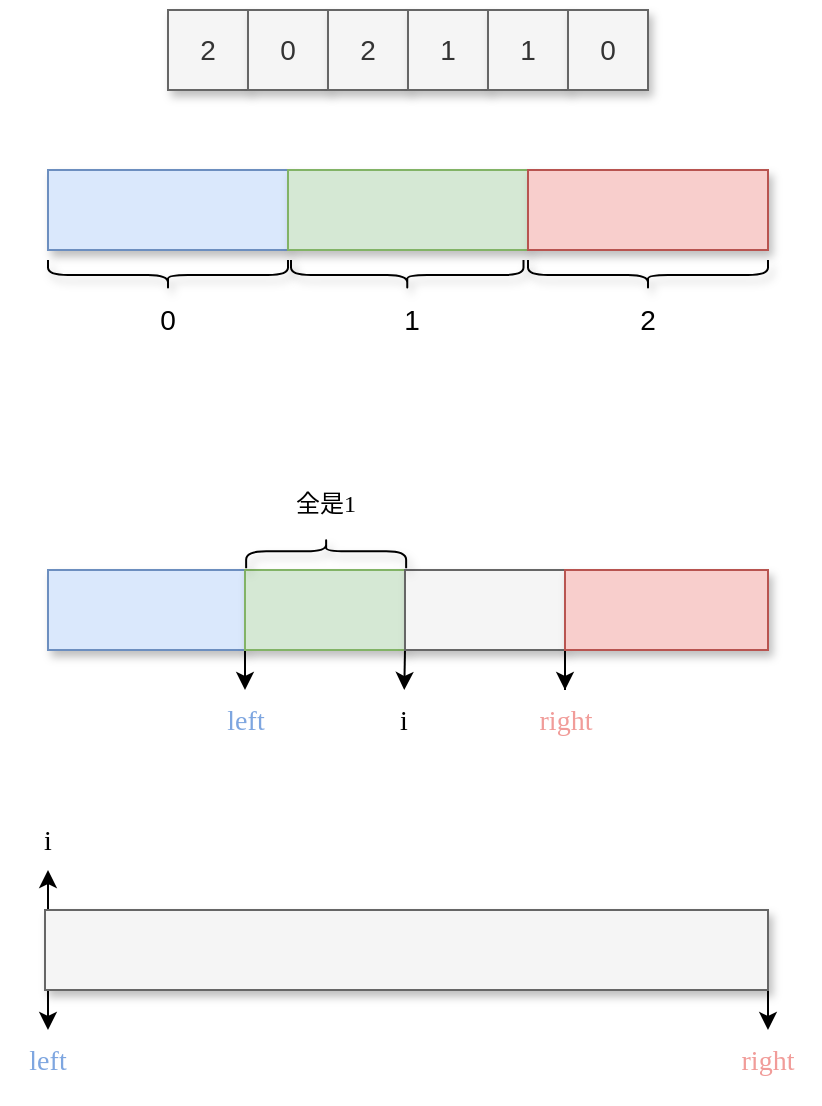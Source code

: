 <mxfile version="16.2.4" type="github">
  <diagram id="Fg8SL7LyGnLLIeBVljwq" name="第 1 页">
    <mxGraphModel dx="1301" dy="559" grid="1" gridSize="10" guides="1" tooltips="1" connect="1" arrows="1" fold="1" page="1" pageScale="1" pageWidth="827" pageHeight="1169" background="#ffffff" math="0" shadow="0">
      <root>
        <mxCell id="0" />
        <mxCell id="1" parent="0" />
        <mxCell id="L4z-0B9pBV4TiBmrwhth-16" value="" style="rounded=0;whiteSpace=wrap;html=1;shadow=1;fontSize=14;fillColor=#dae8fc;strokeColor=#6c8ebf;" vertex="1" parent="1">
          <mxGeometry x="220" y="520" width="98.5" height="40" as="geometry" />
        </mxCell>
        <mxCell id="L4z-0B9pBV4TiBmrwhth-31" style="edgeStyle=orthogonalEdgeStyle;rounded=0;orthogonalLoop=1;jettySize=auto;html=1;exitX=0;exitY=1;exitDx=0;exitDy=0;entryX=0.5;entryY=0;entryDx=0;entryDy=0;fontSize=14;" edge="1" parent="1" source="L4z-0B9pBV4TiBmrwhth-25" target="L4z-0B9pBV4TiBmrwhth-26">
          <mxGeometry relative="1" as="geometry" />
        </mxCell>
        <mxCell id="L4z-0B9pBV4TiBmrwhth-33" style="edgeStyle=orthogonalEdgeStyle;rounded=0;orthogonalLoop=1;jettySize=auto;html=1;exitX=1;exitY=1;exitDx=0;exitDy=0;entryX=0.5;entryY=0;entryDx=0;entryDy=0;fontFamily=Comic Sans MS;fontSize=14;fontColor=#F19C99;" edge="1" parent="1" source="L4z-0B9pBV4TiBmrwhth-25" target="L4z-0B9pBV4TiBmrwhth-32">
          <mxGeometry relative="1" as="geometry" />
        </mxCell>
        <mxCell id="L4z-0B9pBV4TiBmrwhth-25" value="" style="rounded=0;whiteSpace=wrap;html=1;shadow=1;fontSize=14;fillColor=#d5e8d4;strokeColor=#82b366;" vertex="1" parent="1">
          <mxGeometry x="318.5" y="520" width="80" height="40" as="geometry" />
        </mxCell>
        <mxCell id="L4z-0B9pBV4TiBmrwhth-1" value="&lt;font style=&quot;font-size: 14px&quot;&gt;2&lt;/font&gt;" style="rounded=0;whiteSpace=wrap;html=1;fillColor=#f5f5f5;fontColor=#333333;strokeColor=#666666;shadow=1;" vertex="1" parent="1">
          <mxGeometry x="280" y="240" width="40" height="40" as="geometry" />
        </mxCell>
        <mxCell id="L4z-0B9pBV4TiBmrwhth-2" value="&lt;font style=&quot;font-size: 14px&quot;&gt;0&lt;/font&gt;" style="rounded=0;whiteSpace=wrap;html=1;fillColor=#f5f5f5;fontColor=#333333;strokeColor=#666666;shadow=1;" vertex="1" parent="1">
          <mxGeometry x="320" y="240" width="40" height="40" as="geometry" />
        </mxCell>
        <mxCell id="L4z-0B9pBV4TiBmrwhth-3" value="&lt;font style=&quot;font-size: 14px&quot;&gt;2&lt;/font&gt;" style="rounded=0;whiteSpace=wrap;html=1;fillColor=#f5f5f5;fontColor=#333333;strokeColor=#666666;shadow=1;" vertex="1" parent="1">
          <mxGeometry x="360" y="240" width="40" height="40" as="geometry" />
        </mxCell>
        <mxCell id="L4z-0B9pBV4TiBmrwhth-4" value="&lt;font style=&quot;font-size: 14px&quot;&gt;1&lt;/font&gt;" style="rounded=0;whiteSpace=wrap;html=1;fillColor=#f5f5f5;fontColor=#333333;strokeColor=#666666;shadow=1;" vertex="1" parent="1">
          <mxGeometry x="400" y="240" width="40" height="40" as="geometry" />
        </mxCell>
        <mxCell id="L4z-0B9pBV4TiBmrwhth-5" value="&lt;font style=&quot;font-size: 14px&quot;&gt;1&lt;/font&gt;" style="rounded=0;whiteSpace=wrap;html=1;fillColor=#f5f5f5;fontColor=#333333;strokeColor=#666666;shadow=1;" vertex="1" parent="1">
          <mxGeometry x="440" y="240" width="40" height="40" as="geometry" />
        </mxCell>
        <mxCell id="L4z-0B9pBV4TiBmrwhth-6" value="&lt;font style=&quot;font-size: 14px&quot;&gt;0&lt;/font&gt;" style="rounded=0;whiteSpace=wrap;html=1;fillColor=#f5f5f5;fontColor=#333333;strokeColor=#666666;shadow=1;" vertex="1" parent="1">
          <mxGeometry x="480" y="240" width="40" height="40" as="geometry" />
        </mxCell>
        <mxCell id="L4z-0B9pBV4TiBmrwhth-7" value="" style="rounded=0;whiteSpace=wrap;html=1;shadow=1;fontSize=14;fillColor=#dae8fc;strokeColor=#6c8ebf;" vertex="1" parent="1">
          <mxGeometry x="220" y="320" width="120" height="40" as="geometry" />
        </mxCell>
        <mxCell id="L4z-0B9pBV4TiBmrwhth-8" value="" style="rounded=0;whiteSpace=wrap;html=1;shadow=1;fontSize=14;fillColor=#d5e8d4;strokeColor=#82b366;" vertex="1" parent="1">
          <mxGeometry x="340" y="320" width="120" height="40" as="geometry" />
        </mxCell>
        <mxCell id="L4z-0B9pBV4TiBmrwhth-9" value="" style="rounded=0;whiteSpace=wrap;html=1;shadow=1;fontSize=14;fillColor=#f8cecc;strokeColor=#b85450;" vertex="1" parent="1">
          <mxGeometry x="460" y="320" width="120" height="40" as="geometry" />
        </mxCell>
        <mxCell id="L4z-0B9pBV4TiBmrwhth-10" value="" style="shape=curlyBracket;whiteSpace=wrap;html=1;rounded=1;shadow=1;fontSize=14;rotation=-90;size=0.5;" vertex="1" parent="1">
          <mxGeometry x="272.5" y="312.5" width="15" height="120" as="geometry" />
        </mxCell>
        <mxCell id="L4z-0B9pBV4TiBmrwhth-11" value="0" style="text;html=1;strokeColor=none;fillColor=none;align=center;verticalAlign=middle;whiteSpace=wrap;rounded=0;shadow=1;fontSize=14;" vertex="1" parent="1">
          <mxGeometry x="250" y="380" width="60" height="30" as="geometry" />
        </mxCell>
        <mxCell id="L4z-0B9pBV4TiBmrwhth-12" value="" style="shape=curlyBracket;whiteSpace=wrap;html=1;rounded=1;shadow=1;fontSize=14;rotation=-90;size=0.5;" vertex="1" parent="1">
          <mxGeometry x="392.13" y="314.38" width="15" height="116.25" as="geometry" />
        </mxCell>
        <mxCell id="L4z-0B9pBV4TiBmrwhth-13" value="1" style="text;html=1;strokeColor=none;fillColor=none;align=center;verticalAlign=middle;whiteSpace=wrap;rounded=0;shadow=1;fontSize=14;" vertex="1" parent="1">
          <mxGeometry x="371.5" y="380" width="60" height="30" as="geometry" />
        </mxCell>
        <mxCell id="L4z-0B9pBV4TiBmrwhth-14" value="" style="shape=curlyBracket;whiteSpace=wrap;html=1;rounded=1;shadow=1;fontSize=14;rotation=-90;size=0.5;" vertex="1" parent="1">
          <mxGeometry x="512.5" y="312.5" width="15" height="120" as="geometry" />
        </mxCell>
        <mxCell id="L4z-0B9pBV4TiBmrwhth-15" value="2" style="text;html=1;strokeColor=none;fillColor=none;align=center;verticalAlign=middle;whiteSpace=wrap;rounded=0;shadow=1;fontSize=14;" vertex="1" parent="1">
          <mxGeometry x="490" y="380" width="60" height="30" as="geometry" />
        </mxCell>
        <mxCell id="L4z-0B9pBV4TiBmrwhth-17" value="" style="rounded=0;whiteSpace=wrap;html=1;shadow=1;fontSize=14;fillColor=#f5f5f5;strokeColor=#666666;fontColor=#333333;" vertex="1" parent="1">
          <mxGeometry x="398.5" y="520" width="80" height="40" as="geometry" />
        </mxCell>
        <mxCell id="L4z-0B9pBV4TiBmrwhth-28" style="edgeStyle=orthogonalEdgeStyle;rounded=0;orthogonalLoop=1;jettySize=auto;html=1;exitX=0;exitY=1;exitDx=0;exitDy=0;fontSize=14;" edge="1" parent="1" source="L4z-0B9pBV4TiBmrwhth-18" target="L4z-0B9pBV4TiBmrwhth-27">
          <mxGeometry relative="1" as="geometry" />
        </mxCell>
        <mxCell id="L4z-0B9pBV4TiBmrwhth-18" value="" style="rounded=0;whiteSpace=wrap;html=1;shadow=1;fontSize=14;fillColor=#f8cecc;strokeColor=#b85450;" vertex="1" parent="1">
          <mxGeometry x="478.5" y="520" width="101.5" height="40" as="geometry" />
        </mxCell>
        <mxCell id="L4z-0B9pBV4TiBmrwhth-26" value="&lt;font color=&quot;#7ea6e0&quot; face=&quot;Comic Sans MS&quot;&gt;left&lt;/font&gt;" style="text;html=1;strokeColor=none;fillColor=none;align=center;verticalAlign=middle;whiteSpace=wrap;rounded=0;shadow=1;fontSize=14;" vertex="1" parent="1">
          <mxGeometry x="288.5" y="580" width="60" height="30" as="geometry" />
        </mxCell>
        <mxCell id="L4z-0B9pBV4TiBmrwhth-27" value="&lt;font face=&quot;Comic Sans MS&quot; color=&quot;#f19c99&quot;&gt;right&lt;/font&gt;" style="text;html=1;strokeColor=none;fillColor=none;align=center;verticalAlign=middle;whiteSpace=wrap;rounded=0;shadow=1;fontSize=14;" vertex="1" parent="1">
          <mxGeometry x="448.5" y="580" width="60" height="30" as="geometry" />
        </mxCell>
        <mxCell id="L4z-0B9pBV4TiBmrwhth-32" value="&lt;font face=&quot;Comic Sans MS&quot;&gt;i&lt;/font&gt;" style="text;html=1;strokeColor=none;fillColor=none;align=center;verticalAlign=middle;whiteSpace=wrap;rounded=0;shadow=1;fontSize=14;" vertex="1" parent="1">
          <mxGeometry x="368.13" y="580" width="60" height="30" as="geometry" />
        </mxCell>
        <mxCell id="L4z-0B9pBV4TiBmrwhth-49" style="edgeStyle=orthogonalEdgeStyle;rounded=0;orthogonalLoop=1;jettySize=auto;html=1;exitX=0;exitY=1;exitDx=0;exitDy=0;entryX=0.5;entryY=0;entryDx=0;entryDy=0;fontFamily=Comic Sans MS;fontSize=14;fontColor=#000000;" edge="1" parent="1" source="L4z-0B9pBV4TiBmrwhth-38" target="L4z-0B9pBV4TiBmrwhth-41">
          <mxGeometry relative="1" as="geometry" />
        </mxCell>
        <mxCell id="L4z-0B9pBV4TiBmrwhth-50" style="edgeStyle=orthogonalEdgeStyle;rounded=0;orthogonalLoop=1;jettySize=auto;html=1;exitX=0;exitY=0;exitDx=0;exitDy=0;entryX=0.5;entryY=1;entryDx=0;entryDy=0;fontFamily=Comic Sans MS;fontSize=14;fontColor=#000000;" edge="1" parent="1" source="L4z-0B9pBV4TiBmrwhth-38" target="L4z-0B9pBV4TiBmrwhth-43">
          <mxGeometry relative="1" as="geometry" />
        </mxCell>
        <mxCell id="L4z-0B9pBV4TiBmrwhth-51" style="edgeStyle=orthogonalEdgeStyle;rounded=0;orthogonalLoop=1;jettySize=auto;html=1;exitX=1;exitY=1;exitDx=0;exitDy=0;entryX=0.5;entryY=0;entryDx=0;entryDy=0;fontFamily=Comic Sans MS;fontSize=14;fontColor=#000000;" edge="1" parent="1" source="L4z-0B9pBV4TiBmrwhth-38" target="L4z-0B9pBV4TiBmrwhth-42">
          <mxGeometry relative="1" as="geometry" />
        </mxCell>
        <mxCell id="L4z-0B9pBV4TiBmrwhth-38" value="" style="rounded=0;whiteSpace=wrap;html=1;shadow=1;fontSize=14;fillColor=#f5f5f5;strokeColor=#666666;fontColor=#333333;" vertex="1" parent="1">
          <mxGeometry x="218.5" y="690" width="361.5" height="40" as="geometry" />
        </mxCell>
        <mxCell id="L4z-0B9pBV4TiBmrwhth-41" value="&lt;font color=&quot;#7ea6e0&quot; face=&quot;Comic Sans MS&quot;&gt;left&lt;/font&gt;" style="text;html=1;strokeColor=none;fillColor=none;align=center;verticalAlign=middle;whiteSpace=wrap;rounded=0;shadow=1;fontSize=14;" vertex="1" parent="1">
          <mxGeometry x="200" y="750" width="40" height="30" as="geometry" />
        </mxCell>
        <mxCell id="L4z-0B9pBV4TiBmrwhth-42" value="&lt;font face=&quot;Comic Sans MS&quot; color=&quot;#f19c99&quot;&gt;right&lt;/font&gt;" style="text;html=1;strokeColor=none;fillColor=none;align=center;verticalAlign=middle;whiteSpace=wrap;rounded=0;shadow=1;fontSize=14;" vertex="1" parent="1">
          <mxGeometry x="560" y="750" width="40" height="30" as="geometry" />
        </mxCell>
        <mxCell id="L4z-0B9pBV4TiBmrwhth-43" value="&lt;font face=&quot;Comic Sans MS&quot;&gt;i&lt;/font&gt;" style="text;html=1;strokeColor=none;fillColor=none;align=center;verticalAlign=middle;whiteSpace=wrap;rounded=0;shadow=1;fontSize=14;" vertex="1" parent="1">
          <mxGeometry x="200" y="640" width="40" height="30" as="geometry" />
        </mxCell>
        <mxCell id="L4z-0B9pBV4TiBmrwhth-56" value="" style="shape=curlyBracket;whiteSpace=wrap;html=1;rounded=1;flipH=1;shadow=1;fontFamily=Comic Sans MS;fontSize=14;fontColor=#000000;rotation=-90;size=0.436;" vertex="1" parent="1">
          <mxGeometry x="351.57" y="471.57" width="15" height="80" as="geometry" />
        </mxCell>
        <mxCell id="L4z-0B9pBV4TiBmrwhth-57" value="&lt;font style=&quot;font-size: 12px&quot;&gt;全是1&lt;/font&gt;" style="text;html=1;strokeColor=none;fillColor=none;align=center;verticalAlign=middle;whiteSpace=wrap;rounded=0;shadow=1;fontFamily=Comic Sans MS;fontSize=14;fontColor=#000000;" vertex="1" parent="1">
          <mxGeometry x="328.5" y="471.57" width="60" height="30" as="geometry" />
        </mxCell>
      </root>
    </mxGraphModel>
  </diagram>
</mxfile>
